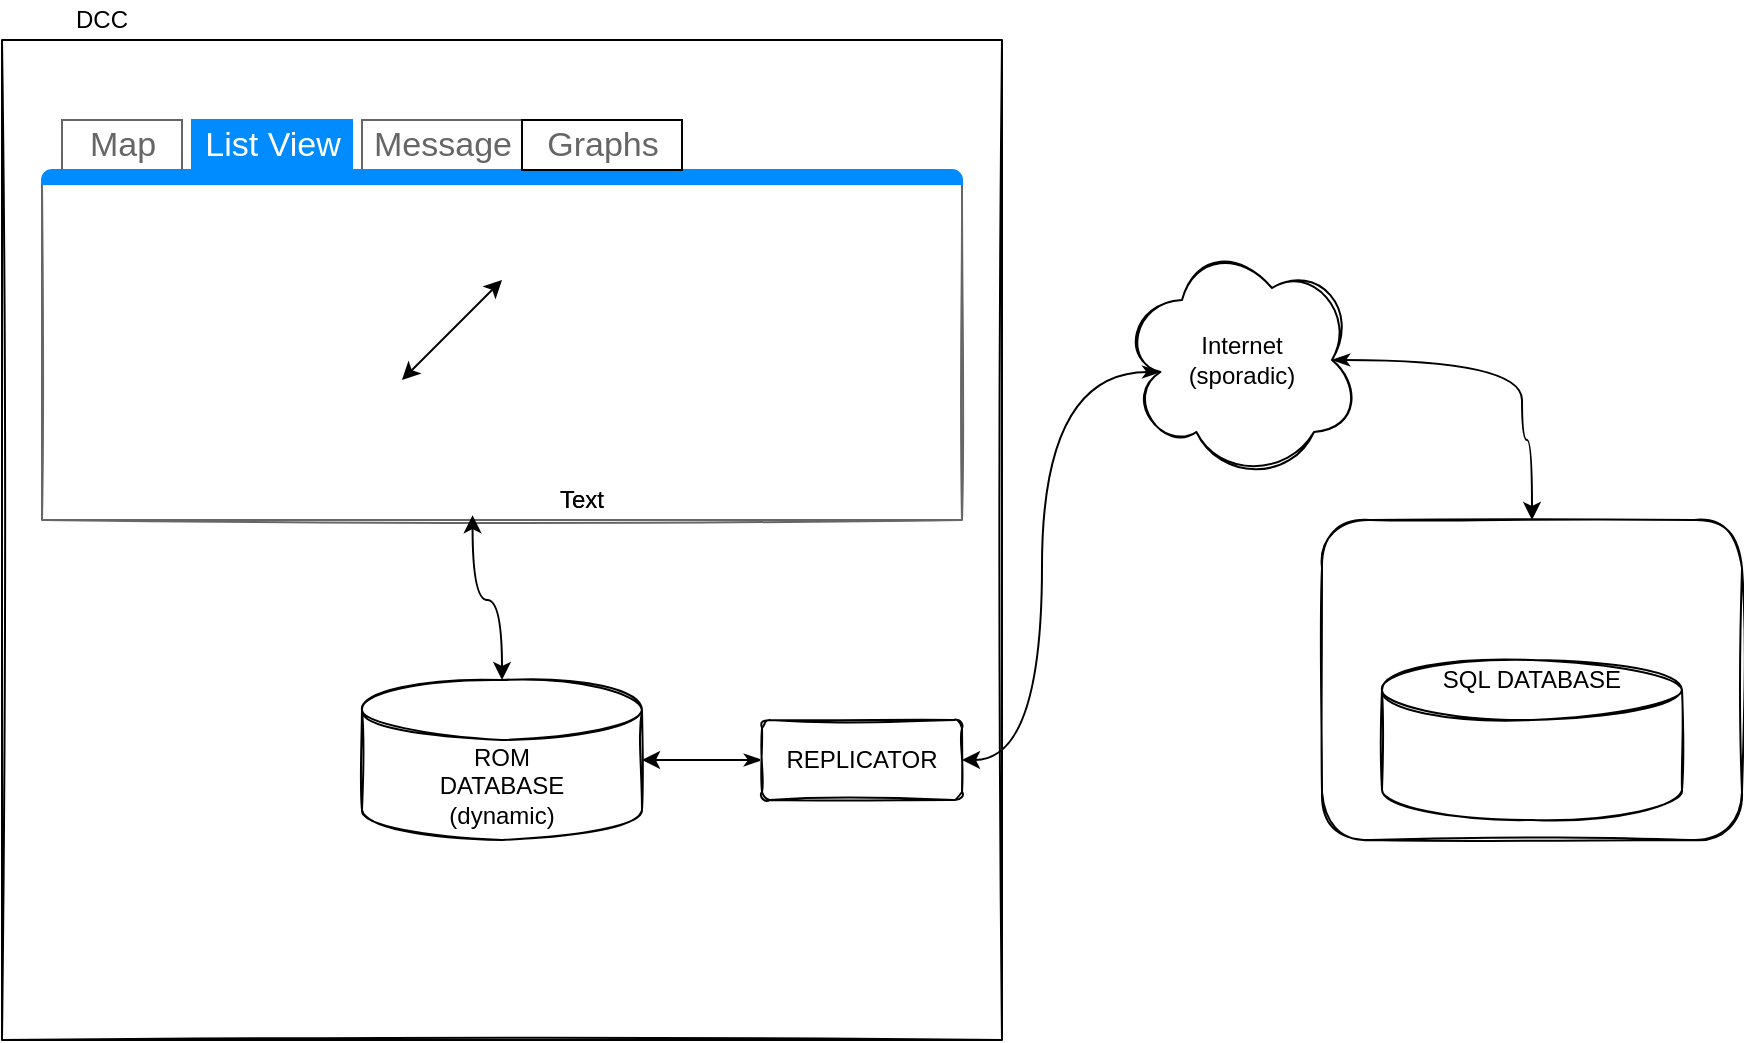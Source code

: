 <mxfile version="14.1.8" type="device"><diagram id="AF8vFwSsAfzF5gKcTicY" name="Page-1"><mxGraphModel dx="857" dy="652" grid="1" gridSize="10" guides="1" tooltips="1" connect="1" arrows="1" fold="1" page="1" pageScale="1" pageWidth="1169" pageHeight="827" math="0" shadow="0"><root><mxCell id="0"/><mxCell id="1" parent="0"/><mxCell id="i8CC8UHUFPJ5c1zMQOKP-2" value="" style="whiteSpace=wrap;html=1;aspect=fixed;fillColor=none;sketch=1;shadow=0;imageVerticalAlign=top;" vertex="1" parent="1"><mxGeometry x="190" y="80" width="500" height="500" as="geometry"/></mxCell><mxCell id="i8CC8UHUFPJ5c1zMQOKP-3" value="" style="shape=cylinder3;whiteSpace=wrap;html=1;boundedLbl=1;backgroundOutline=1;size=15;shadow=0;sketch=1;" vertex="1" parent="1"><mxGeometry x="880" y="390" width="150" height="80" as="geometry"/></mxCell><mxCell id="i8CC8UHUFPJ5c1zMQOKP-5" value="" style="strokeWidth=1;shadow=0;dashed=0;align=center;html=1;shape=mxgraph.mockup.containers.marginRect2;rectMarginTop=32;strokeColor=#666666;gradientColor=none;sketch=1;" vertex="1" parent="1"><mxGeometry x="210" y="120" width="460" height="200" as="geometry"/></mxCell><mxCell id="i8CC8UHUFPJ5c1zMQOKP-6" value="Map" style="strokeColor=inherit;fillColor=inherit;gradientColor=inherit;strokeWidth=1;shadow=0;dashed=0;align=center;html=1;shape=mxgraph.mockup.containers.rrect;rSize=0;fontSize=17;fontColor=#666666;gradientColor=none;" vertex="1" parent="i8CC8UHUFPJ5c1zMQOKP-5"><mxGeometry width="60" height="25" relative="1" as="geometry"><mxPoint x="10" as="offset"/></mxGeometry></mxCell><mxCell id="i8CC8UHUFPJ5c1zMQOKP-7" value="List View" style="strokeWidth=1;shadow=0;dashed=0;align=center;html=1;shape=mxgraph.mockup.containers.rrect;rSize=0;fontSize=17;fontColor=#ffffff;strokeColor=#008cff;fillColor=#008cff;" vertex="1" parent="i8CC8UHUFPJ5c1zMQOKP-5"><mxGeometry width="80" height="25" relative="1" as="geometry"><mxPoint x="75" as="offset"/></mxGeometry></mxCell><mxCell id="i8CC8UHUFPJ5c1zMQOKP-8" value="Message" style="strokeColor=inherit;fillColor=inherit;gradientColor=inherit;strokeWidth=1;shadow=0;dashed=0;align=center;html=1;shape=mxgraph.mockup.containers.rrect;rSize=0;fontSize=17;fontColor=#666666;gradientColor=none;" vertex="1" parent="i8CC8UHUFPJ5c1zMQOKP-5"><mxGeometry width="80" height="25" relative="1" as="geometry"><mxPoint x="160" as="offset"/></mxGeometry></mxCell><mxCell id="i8CC8UHUFPJ5c1zMQOKP-9" value="" style="strokeWidth=1;shadow=0;dashed=0;align=center;html=1;shape=mxgraph.mockup.containers.topButton;rSize=5;strokeColor=#008cff;fillColor=#008cff;gradientColor=none;resizeWidth=1;movable=0;deletable=1;" vertex="1" parent="i8CC8UHUFPJ5c1zMQOKP-5"><mxGeometry width="460.0" height="7" relative="1" as="geometry"><mxPoint y="25" as="offset"/></mxGeometry></mxCell><mxCell id="i8CC8UHUFPJ5c1zMQOKP-10" value="Graphs" style="strokeColor=inherit;fillColor=inherit;gradientColor=inherit;strokeWidth=1;shadow=0;dashed=0;align=center;html=1;shape=mxgraph.mockup.containers.rrect;rSize=0;fontSize=17;fontColor=#666666;gradientColor=none;" vertex="1" parent="1"><mxGeometry x="450" y="120" width="80" height="25" as="geometry"/></mxCell><mxCell id="i8CC8UHUFPJ5c1zMQOKP-15" value="ROM&lt;br&gt;DATABASE&lt;br&gt;(dynamic)" style="shape=cylinder3;whiteSpace=wrap;html=1;boundedLbl=1;backgroundOutline=1;size=15;shadow=0;sketch=1;" vertex="1" parent="1"><mxGeometry x="370" y="400" width="140" height="80" as="geometry"/></mxCell><mxCell id="i8CC8UHUFPJ5c1zMQOKP-16" value="" style="endArrow=classic;startArrow=classic;html=1;exitX=0.5;exitY=0;exitDx=0;exitDy=0;exitPerimeter=0;entryX=0.468;entryY=0.988;entryDx=0;entryDy=0;entryPerimeter=0;edgeStyle=orthogonalEdgeStyle;curved=1;" edge="1" parent="1" source="i8CC8UHUFPJ5c1zMQOKP-15" target="i8CC8UHUFPJ5c1zMQOKP-5"><mxGeometry width="50" height="50" relative="1" as="geometry"><mxPoint x="410" y="260" as="sourcePoint"/><mxPoint x="460" y="210" as="targetPoint"/></mxGeometry></mxCell><mxCell id="i8CC8UHUFPJ5c1zMQOKP-18" style="edgeStyle=orthogonalEdgeStyle;curved=1;rounded=0;orthogonalLoop=1;jettySize=auto;html=1;exitX=0;exitY=0.5;exitDx=0;exitDy=0;entryX=1;entryY=0.5;entryDx=0;entryDy=0;entryPerimeter=0;startArrow=classicThin;startFill=1;" edge="1" parent="1" source="i8CC8UHUFPJ5c1zMQOKP-17" target="i8CC8UHUFPJ5c1zMQOKP-15"><mxGeometry relative="1" as="geometry"/></mxCell><mxCell id="i8CC8UHUFPJ5c1zMQOKP-17" value="REPLICATOR" style="rounded=1;arcSize=10;whiteSpace=wrap;html=1;align=center;shadow=0;sketch=1;" vertex="1" parent="1"><mxGeometry x="570" y="420" width="100" height="40" as="geometry"/></mxCell><mxCell id="i8CC8UHUFPJ5c1zMQOKP-19" value="" style="endArrow=classic;startArrow=classic;html=1;" edge="1" parent="1"><mxGeometry width="50" height="50" relative="1" as="geometry"><mxPoint x="390" y="250" as="sourcePoint"/><mxPoint x="440" y="200" as="targetPoint"/></mxGeometry></mxCell><mxCell id="i8CC8UHUFPJ5c1zMQOKP-22" style="edgeStyle=orthogonalEdgeStyle;curved=1;rounded=0;orthogonalLoop=1;jettySize=auto;html=1;exitX=0.16;exitY=0.55;exitDx=0;exitDy=0;exitPerimeter=0;entryX=1;entryY=0.5;entryDx=0;entryDy=0;startArrow=classicThin;startFill=1;" edge="1" parent="1" source="i8CC8UHUFPJ5c1zMQOKP-21" target="i8CC8UHUFPJ5c1zMQOKP-17"><mxGeometry relative="1" as="geometry"/></mxCell><mxCell id="i8CC8UHUFPJ5c1zMQOKP-25" style="edgeStyle=orthogonalEdgeStyle;curved=1;rounded=0;orthogonalLoop=1;jettySize=auto;html=1;exitX=0.875;exitY=0.5;exitDx=0;exitDy=0;exitPerimeter=0;entryX=0.5;entryY=0;entryDx=0;entryDy=0;startArrow=classicThin;startFill=1;" edge="1" parent="1" source="i8CC8UHUFPJ5c1zMQOKP-21" target="i8CC8UHUFPJ5c1zMQOKP-23"><mxGeometry relative="1" as="geometry"><Array as="points"><mxPoint x="950" y="240"/><mxPoint x="950" y="280"/><mxPoint x="955" y="280"/></Array></mxGeometry></mxCell><mxCell id="i8CC8UHUFPJ5c1zMQOKP-21" value="Internet&lt;br&gt;(sporadic)" style="ellipse;shape=cloud;whiteSpace=wrap;html=1;shadow=0;sketch=1;" vertex="1" parent="1"><mxGeometry x="750" y="180" width="120" height="120" as="geometry"/></mxCell><mxCell id="i8CC8UHUFPJ5c1zMQOKP-23" value="SQL DATABASE" style="rounded=1;whiteSpace=wrap;html=1;shadow=0;sketch=1;fillColor=none;" vertex="1" parent="1"><mxGeometry x="850" y="320" width="210" height="160" as="geometry"/></mxCell><mxCell id="i8CC8UHUFPJ5c1zMQOKP-26" value="Text" style="text;html=1;strokeColor=none;fillColor=none;align=center;verticalAlign=middle;whiteSpace=wrap;rounded=0;shadow=0;sketch=1;" vertex="1" parent="1"><mxGeometry x="460" y="300" width="40" height="20" as="geometry"/></mxCell><mxCell id="i8CC8UHUFPJ5c1zMQOKP-27" value="Text" style="text;html=1;strokeColor=none;fillColor=none;align=center;verticalAlign=middle;whiteSpace=wrap;rounded=0;shadow=0;sketch=1;" vertex="1" parent="1"><mxGeometry x="460" y="300" width="40" height="20" as="geometry"/></mxCell><mxCell id="i8CC8UHUFPJ5c1zMQOKP-28" value="DCC" style="text;html=1;strokeColor=none;fillColor=none;align=center;verticalAlign=middle;whiteSpace=wrap;rounded=0;shadow=0;sketch=1;" vertex="1" parent="1"><mxGeometry x="220" y="60" width="40" height="20" as="geometry"/></mxCell></root></mxGraphModel></diagram></mxfile>